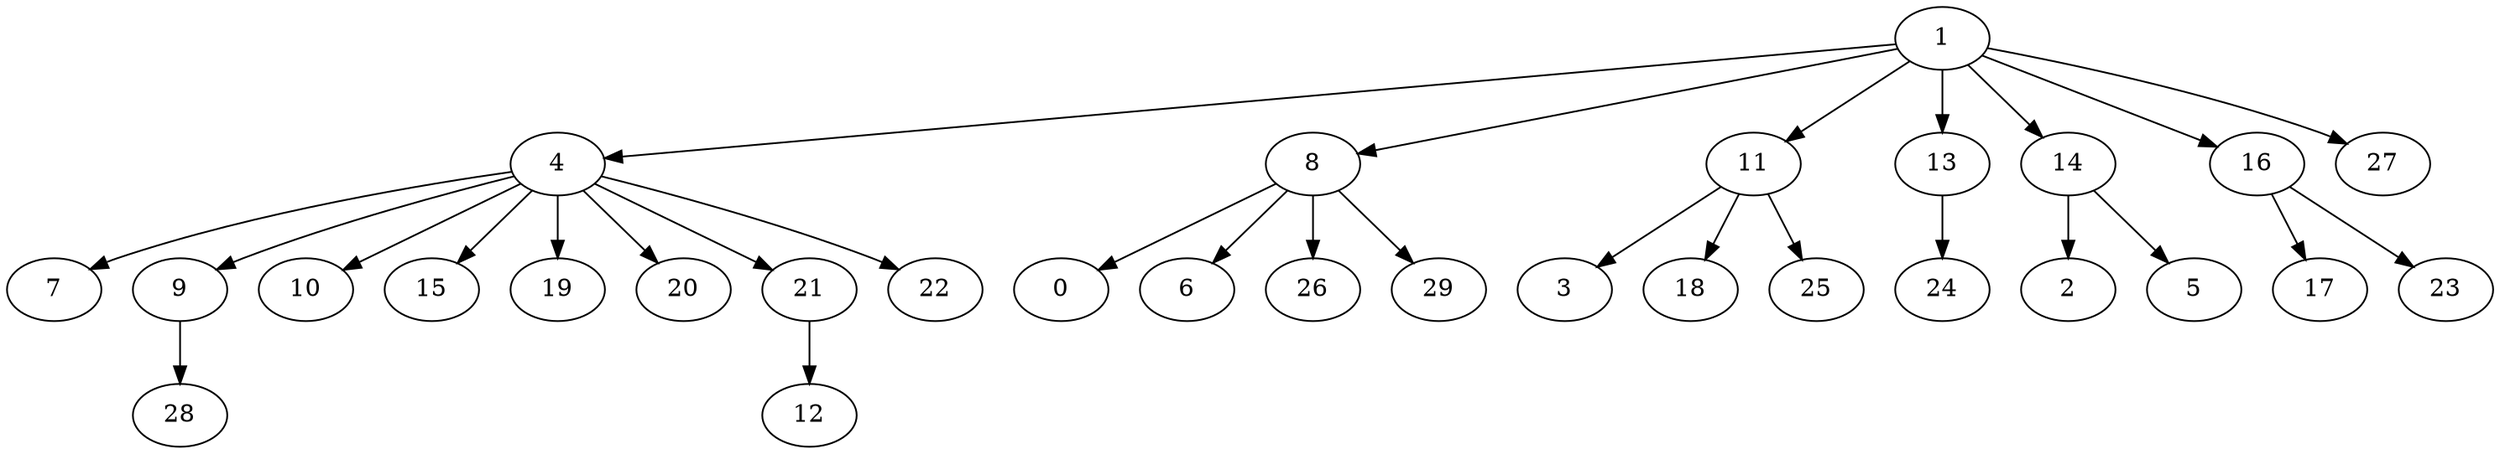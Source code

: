 digraph Gilbert_30_BFST {
1;4;8;11;13;14;16;27;7;9;10;15;19;20;21;22;0;6;26;29;3;18;25;24;2;5;17;23;28;12;1 -> 4;
1 -> 8;
1 -> 11;
1 -> 13;
1 -> 14;
1 -> 16;
1 -> 27;
4 -> 7;
4 -> 9;
4 -> 10;
4 -> 15;
4 -> 19;
4 -> 20;
4 -> 21;
4 -> 22;
8 -> 0;
8 -> 6;
8 -> 26;
8 -> 29;
11 -> 3;
11 -> 18;
11 -> 25;
13 -> 24;
14 -> 2;
14 -> 5;
16 -> 17;
16 -> 23;
9 -> 28;
21 -> 12;
}
